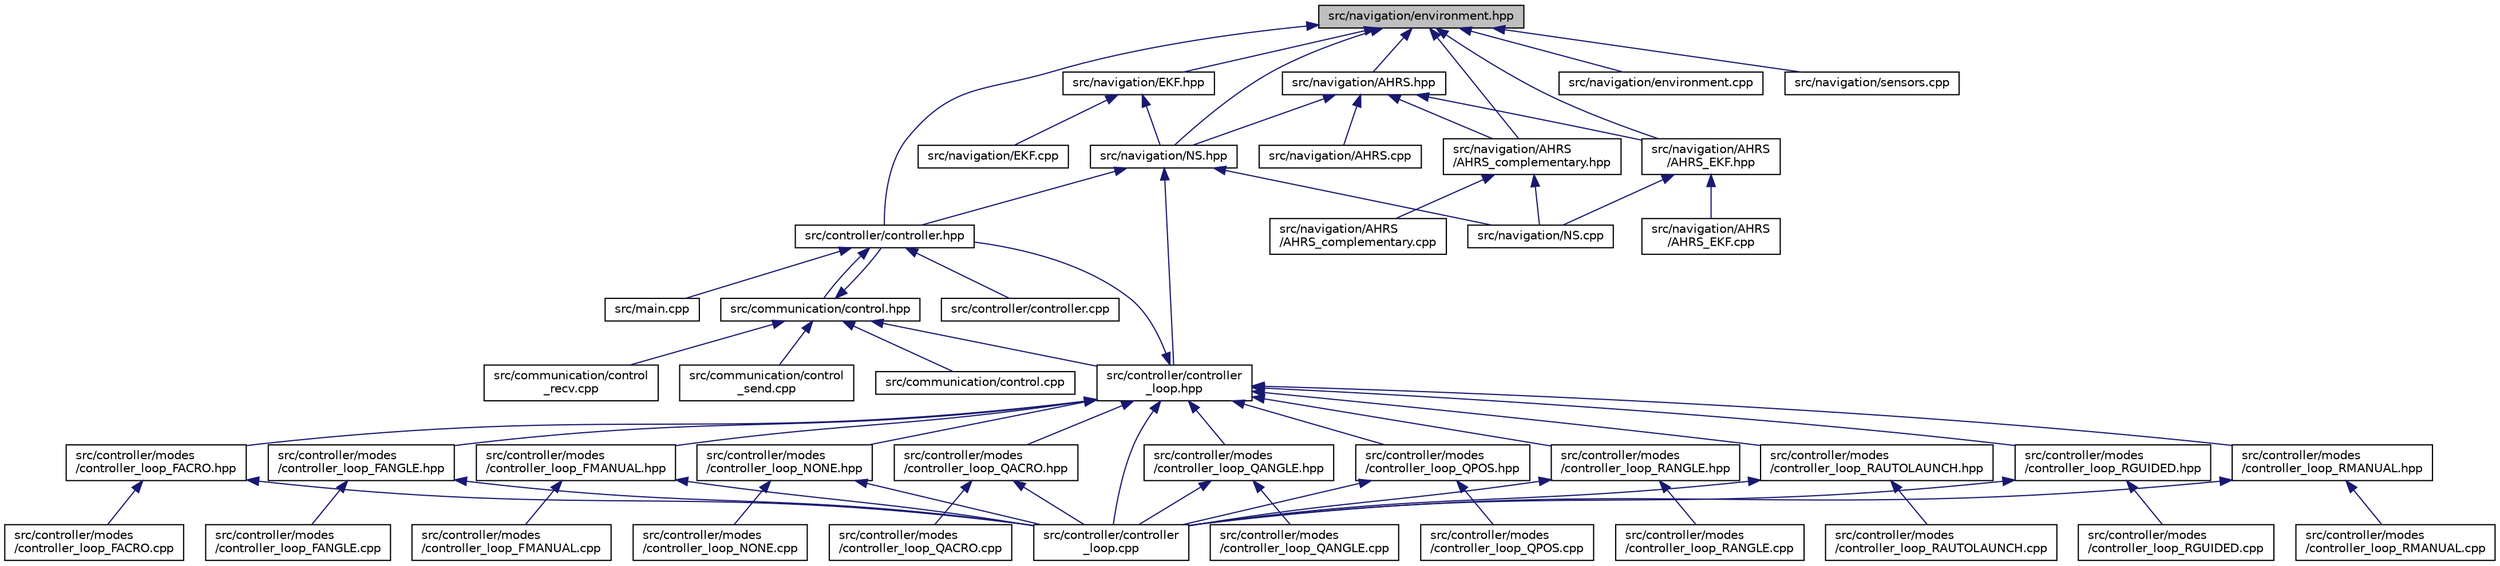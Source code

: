 digraph "src/navigation/environment.hpp"
{
 // LATEX_PDF_SIZE
  edge [fontname="Helvetica",fontsize="10",labelfontname="Helvetica",labelfontsize="10"];
  node [fontname="Helvetica",fontsize="10",shape=record];
  Node1 [label="src/navigation/environment.hpp",height=0.2,width=0.4,color="black", fillcolor="grey75", style="filled", fontcolor="black",tooltip=" "];
  Node1 -> Node2 [dir="back",color="midnightblue",fontsize="10",style="solid"];
  Node2 [label="src/controller/controller.hpp",height=0.2,width=0.4,color="black", fillcolor="white", style="filled",URL="$controller_8hpp.html",tooltip=" "];
  Node2 -> Node3 [dir="back",color="midnightblue",fontsize="10",style="solid"];
  Node3 [label="src/communication/control.hpp",height=0.2,width=0.4,color="black", fillcolor="white", style="filled",URL="$control_8hpp.html",tooltip=" "];
  Node3 -> Node4 [dir="back",color="midnightblue",fontsize="10",style="solid"];
  Node4 [label="src/communication/control.cpp",height=0.2,width=0.4,color="black", fillcolor="white", style="filled",URL="$control_8cpp.html",tooltip=" "];
  Node3 -> Node5 [dir="back",color="midnightblue",fontsize="10",style="solid"];
  Node5 [label="src/communication/control\l_recv.cpp",height=0.2,width=0.4,color="black", fillcolor="white", style="filled",URL="$control__recv_8cpp.html",tooltip=" "];
  Node3 -> Node6 [dir="back",color="midnightblue",fontsize="10",style="solid"];
  Node6 [label="src/communication/control\l_send.cpp",height=0.2,width=0.4,color="black", fillcolor="white", style="filled",URL="$control__send_8cpp.html",tooltip=" "];
  Node3 -> Node2 [dir="back",color="midnightblue",fontsize="10",style="solid"];
  Node3 -> Node7 [dir="back",color="midnightblue",fontsize="10",style="solid"];
  Node7 [label="src/controller/controller\l_loop.hpp",height=0.2,width=0.4,color="black", fillcolor="white", style="filled",URL="$controller__loop_8hpp.html",tooltip=" "];
  Node7 -> Node2 [dir="back",color="midnightblue",fontsize="10",style="solid"];
  Node7 -> Node8 [dir="back",color="midnightblue",fontsize="10",style="solid"];
  Node8 [label="src/controller/controller\l_loop.cpp",height=0.2,width=0.4,color="black", fillcolor="white", style="filled",URL="$controller__loop_8cpp.html",tooltip=" "];
  Node7 -> Node9 [dir="back",color="midnightblue",fontsize="10",style="solid"];
  Node9 [label="src/controller/modes\l/controller_loop_FACRO.hpp",height=0.2,width=0.4,color="black", fillcolor="white", style="filled",URL="$controller__loop___f_a_c_r_o_8hpp.html",tooltip=" "];
  Node9 -> Node8 [dir="back",color="midnightblue",fontsize="10",style="solid"];
  Node9 -> Node10 [dir="back",color="midnightblue",fontsize="10",style="solid"];
  Node10 [label="src/controller/modes\l/controller_loop_FACRO.cpp",height=0.2,width=0.4,color="black", fillcolor="white", style="filled",URL="$controller__loop___f_a_c_r_o_8cpp.html",tooltip=" "];
  Node7 -> Node11 [dir="back",color="midnightblue",fontsize="10",style="solid"];
  Node11 [label="src/controller/modes\l/controller_loop_FANGLE.hpp",height=0.2,width=0.4,color="black", fillcolor="white", style="filled",URL="$controller__loop___f_a_n_g_l_e_8hpp.html",tooltip=" "];
  Node11 -> Node8 [dir="back",color="midnightblue",fontsize="10",style="solid"];
  Node11 -> Node12 [dir="back",color="midnightblue",fontsize="10",style="solid"];
  Node12 [label="src/controller/modes\l/controller_loop_FANGLE.cpp",height=0.2,width=0.4,color="black", fillcolor="white", style="filled",URL="$controller__loop___f_a_n_g_l_e_8cpp.html",tooltip=" "];
  Node7 -> Node13 [dir="back",color="midnightblue",fontsize="10",style="solid"];
  Node13 [label="src/controller/modes\l/controller_loop_FMANUAL.hpp",height=0.2,width=0.4,color="black", fillcolor="white", style="filled",URL="$controller__loop___f_m_a_n_u_a_l_8hpp.html",tooltip=" "];
  Node13 -> Node8 [dir="back",color="midnightblue",fontsize="10",style="solid"];
  Node13 -> Node14 [dir="back",color="midnightblue",fontsize="10",style="solid"];
  Node14 [label="src/controller/modes\l/controller_loop_FMANUAL.cpp",height=0.2,width=0.4,color="black", fillcolor="white", style="filled",URL="$controller__loop___f_m_a_n_u_a_l_8cpp.html",tooltip=" "];
  Node7 -> Node15 [dir="back",color="midnightblue",fontsize="10",style="solid"];
  Node15 [label="src/controller/modes\l/controller_loop_NONE.hpp",height=0.2,width=0.4,color="black", fillcolor="white", style="filled",URL="$controller__loop___n_o_n_e_8hpp.html",tooltip=" "];
  Node15 -> Node8 [dir="back",color="midnightblue",fontsize="10",style="solid"];
  Node15 -> Node16 [dir="back",color="midnightblue",fontsize="10",style="solid"];
  Node16 [label="src/controller/modes\l/controller_loop_NONE.cpp",height=0.2,width=0.4,color="black", fillcolor="white", style="filled",URL="$controller__loop___n_o_n_e_8cpp.html",tooltip=" "];
  Node7 -> Node17 [dir="back",color="midnightblue",fontsize="10",style="solid"];
  Node17 [label="src/controller/modes\l/controller_loop_QACRO.hpp",height=0.2,width=0.4,color="black", fillcolor="white", style="filled",URL="$controller__loop___q_a_c_r_o_8hpp.html",tooltip=" "];
  Node17 -> Node8 [dir="back",color="midnightblue",fontsize="10",style="solid"];
  Node17 -> Node18 [dir="back",color="midnightblue",fontsize="10",style="solid"];
  Node18 [label="src/controller/modes\l/controller_loop_QACRO.cpp",height=0.2,width=0.4,color="black", fillcolor="white", style="filled",URL="$controller__loop___q_a_c_r_o_8cpp.html",tooltip=" "];
  Node7 -> Node19 [dir="back",color="midnightblue",fontsize="10",style="solid"];
  Node19 [label="src/controller/modes\l/controller_loop_QANGLE.hpp",height=0.2,width=0.4,color="black", fillcolor="white", style="filled",URL="$controller__loop___q_a_n_g_l_e_8hpp.html",tooltip=" "];
  Node19 -> Node8 [dir="back",color="midnightblue",fontsize="10",style="solid"];
  Node19 -> Node20 [dir="back",color="midnightblue",fontsize="10",style="solid"];
  Node20 [label="src/controller/modes\l/controller_loop_QANGLE.cpp",height=0.2,width=0.4,color="black", fillcolor="white", style="filled",URL="$controller__loop___q_a_n_g_l_e_8cpp.html",tooltip=" "];
  Node7 -> Node21 [dir="back",color="midnightblue",fontsize="10",style="solid"];
  Node21 [label="src/controller/modes\l/controller_loop_QPOS.hpp",height=0.2,width=0.4,color="black", fillcolor="white", style="filled",URL="$controller__loop___q_p_o_s_8hpp.html",tooltip=" "];
  Node21 -> Node8 [dir="back",color="midnightblue",fontsize="10",style="solid"];
  Node21 -> Node22 [dir="back",color="midnightblue",fontsize="10",style="solid"];
  Node22 [label="src/controller/modes\l/controller_loop_QPOS.cpp",height=0.2,width=0.4,color="black", fillcolor="white", style="filled",URL="$controller__loop___q_p_o_s_8cpp.html",tooltip=" "];
  Node7 -> Node23 [dir="back",color="midnightblue",fontsize="10",style="solid"];
  Node23 [label="src/controller/modes\l/controller_loop_RANGLE.hpp",height=0.2,width=0.4,color="black", fillcolor="white", style="filled",URL="$controller__loop___r_a_n_g_l_e_8hpp.html",tooltip=" "];
  Node23 -> Node8 [dir="back",color="midnightblue",fontsize="10",style="solid"];
  Node23 -> Node24 [dir="back",color="midnightblue",fontsize="10",style="solid"];
  Node24 [label="src/controller/modes\l/controller_loop_RANGLE.cpp",height=0.2,width=0.4,color="black", fillcolor="white", style="filled",URL="$controller__loop___r_a_n_g_l_e_8cpp.html",tooltip=" "];
  Node7 -> Node25 [dir="back",color="midnightblue",fontsize="10",style="solid"];
  Node25 [label="src/controller/modes\l/controller_loop_RAUTOLAUNCH.hpp",height=0.2,width=0.4,color="black", fillcolor="white", style="filled",URL="$controller__loop___r_a_u_t_o_l_a_u_n_c_h_8hpp.html",tooltip=" "];
  Node25 -> Node8 [dir="back",color="midnightblue",fontsize="10",style="solid"];
  Node25 -> Node26 [dir="back",color="midnightblue",fontsize="10",style="solid"];
  Node26 [label="src/controller/modes\l/controller_loop_RAUTOLAUNCH.cpp",height=0.2,width=0.4,color="black", fillcolor="white", style="filled",URL="$controller__loop___r_a_u_t_o_l_a_u_n_c_h_8cpp.html",tooltip=" "];
  Node7 -> Node27 [dir="back",color="midnightblue",fontsize="10",style="solid"];
  Node27 [label="src/controller/modes\l/controller_loop_RGUIDED.hpp",height=0.2,width=0.4,color="black", fillcolor="white", style="filled",URL="$controller__loop___r_g_u_i_d_e_d_8hpp.html",tooltip=" "];
  Node27 -> Node8 [dir="back",color="midnightblue",fontsize="10",style="solid"];
  Node27 -> Node28 [dir="back",color="midnightblue",fontsize="10",style="solid"];
  Node28 [label="src/controller/modes\l/controller_loop_RGUIDED.cpp",height=0.2,width=0.4,color="black", fillcolor="white", style="filled",URL="$controller__loop___r_g_u_i_d_e_d_8cpp.html",tooltip=" "];
  Node7 -> Node29 [dir="back",color="midnightblue",fontsize="10",style="solid"];
  Node29 [label="src/controller/modes\l/controller_loop_RMANUAL.hpp",height=0.2,width=0.4,color="black", fillcolor="white", style="filled",URL="$controller__loop___r_m_a_n_u_a_l_8hpp.html",tooltip=" "];
  Node29 -> Node8 [dir="back",color="midnightblue",fontsize="10",style="solid"];
  Node29 -> Node30 [dir="back",color="midnightblue",fontsize="10",style="solid"];
  Node30 [label="src/controller/modes\l/controller_loop_RMANUAL.cpp",height=0.2,width=0.4,color="black", fillcolor="white", style="filled",URL="$controller__loop___r_m_a_n_u_a_l_8cpp.html",tooltip=" "];
  Node2 -> Node31 [dir="back",color="midnightblue",fontsize="10",style="solid"];
  Node31 [label="src/controller/controller.cpp",height=0.2,width=0.4,color="black", fillcolor="white", style="filled",URL="$controller_8cpp.html",tooltip=" "];
  Node2 -> Node32 [dir="back",color="midnightblue",fontsize="10",style="solid"];
  Node32 [label="src/main.cpp",height=0.2,width=0.4,color="black", fillcolor="white", style="filled",URL="$main_8cpp.html",tooltip=" "];
  Node1 -> Node33 [dir="back",color="midnightblue",fontsize="10",style="solid"];
  Node33 [label="src/navigation/AHRS\l/AHRS_complementary.hpp",height=0.2,width=0.4,color="black", fillcolor="white", style="filled",URL="$_a_h_r_s__complementary_8hpp.html",tooltip=" "];
  Node33 -> Node34 [dir="back",color="midnightblue",fontsize="10",style="solid"];
  Node34 [label="src/navigation/AHRS\l/AHRS_complementary.cpp",height=0.2,width=0.4,color="black", fillcolor="white", style="filled",URL="$_a_h_r_s__complementary_8cpp.html",tooltip=" "];
  Node33 -> Node35 [dir="back",color="midnightblue",fontsize="10",style="solid"];
  Node35 [label="src/navigation/NS.cpp",height=0.2,width=0.4,color="black", fillcolor="white", style="filled",URL="$_n_s_8cpp.html",tooltip=" "];
  Node1 -> Node36 [dir="back",color="midnightblue",fontsize="10",style="solid"];
  Node36 [label="src/navigation/AHRS\l/AHRS_EKF.hpp",height=0.2,width=0.4,color="black", fillcolor="white", style="filled",URL="$_a_h_r_s___e_k_f_8hpp.html",tooltip=" "];
  Node36 -> Node37 [dir="back",color="midnightblue",fontsize="10",style="solid"];
  Node37 [label="src/navigation/AHRS\l/AHRS_EKF.cpp",height=0.2,width=0.4,color="black", fillcolor="white", style="filled",URL="$_a_h_r_s___e_k_f_8cpp.html",tooltip=" "];
  Node36 -> Node35 [dir="back",color="midnightblue",fontsize="10",style="solid"];
  Node1 -> Node38 [dir="back",color="midnightblue",fontsize="10",style="solid"];
  Node38 [label="src/navigation/AHRS.hpp",height=0.2,width=0.4,color="black", fillcolor="white", style="filled",URL="$_a_h_r_s_8hpp.html",tooltip=" "];
  Node38 -> Node33 [dir="back",color="midnightblue",fontsize="10",style="solid"];
  Node38 -> Node36 [dir="back",color="midnightblue",fontsize="10",style="solid"];
  Node38 -> Node39 [dir="back",color="midnightblue",fontsize="10",style="solid"];
  Node39 [label="src/navigation/AHRS.cpp",height=0.2,width=0.4,color="black", fillcolor="white", style="filled",URL="$_a_h_r_s_8cpp.html",tooltip=" "];
  Node38 -> Node40 [dir="back",color="midnightblue",fontsize="10",style="solid"];
  Node40 [label="src/navigation/NS.hpp",height=0.2,width=0.4,color="black", fillcolor="white", style="filled",URL="$_n_s_8hpp.html",tooltip=" "];
  Node40 -> Node2 [dir="back",color="midnightblue",fontsize="10",style="solid"];
  Node40 -> Node7 [dir="back",color="midnightblue",fontsize="10",style="solid"];
  Node40 -> Node35 [dir="back",color="midnightblue",fontsize="10",style="solid"];
  Node1 -> Node41 [dir="back",color="midnightblue",fontsize="10",style="solid"];
  Node41 [label="src/navigation/EKF.hpp",height=0.2,width=0.4,color="black", fillcolor="white", style="filled",URL="$_e_k_f_8hpp.html",tooltip=" "];
  Node41 -> Node42 [dir="back",color="midnightblue",fontsize="10",style="solid"];
  Node42 [label="src/navigation/EKF.cpp",height=0.2,width=0.4,color="black", fillcolor="white", style="filled",URL="$_e_k_f_8cpp.html",tooltip=" "];
  Node41 -> Node40 [dir="back",color="midnightblue",fontsize="10",style="solid"];
  Node1 -> Node43 [dir="back",color="midnightblue",fontsize="10",style="solid"];
  Node43 [label="src/navigation/environment.cpp",height=0.2,width=0.4,color="black", fillcolor="white", style="filled",URL="$environment_8cpp.html",tooltip=" "];
  Node1 -> Node40 [dir="back",color="midnightblue",fontsize="10",style="solid"];
  Node1 -> Node44 [dir="back",color="midnightblue",fontsize="10",style="solid"];
  Node44 [label="src/navigation/sensors.cpp",height=0.2,width=0.4,color="black", fillcolor="white", style="filled",URL="$sensors_8cpp.html",tooltip=" "];
}

